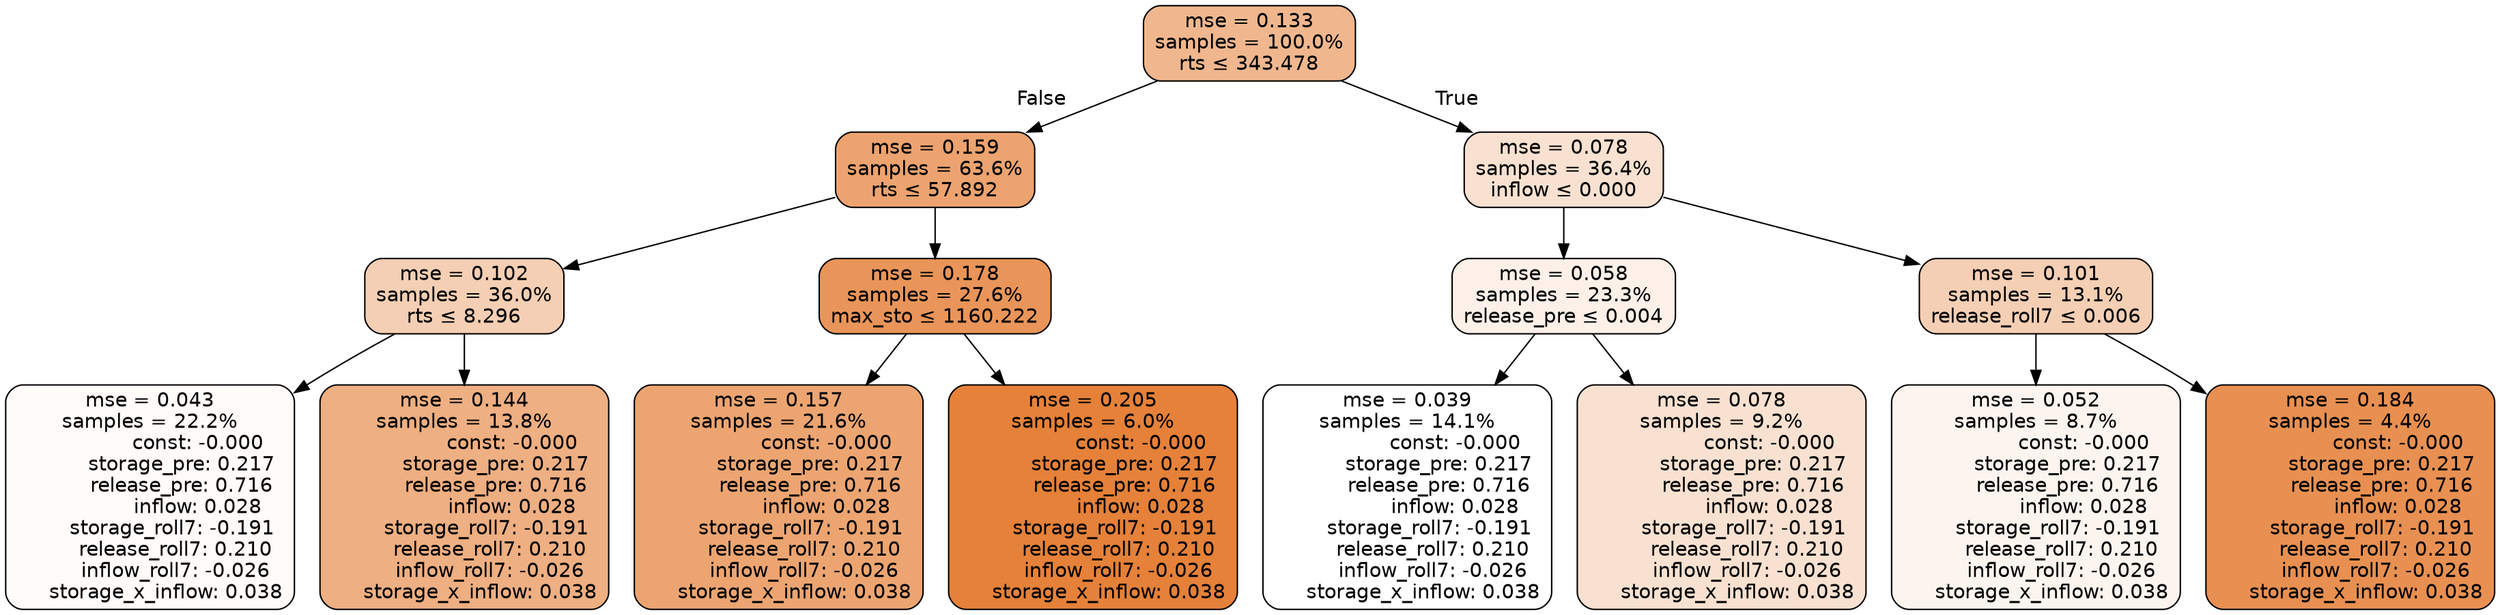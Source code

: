 digraph tree {
node [shape=rectangle, style="filled, rounded", color="black", fontname=helvetica] ;
edge [fontname=helvetica] ;
	"0" [label="mse = 0.133
samples = 100.0%
rts &le; 343.478", fillcolor="#f0b78e"]
	"1" [label="mse = 0.159
samples = 63.6%
rts &le; 57.892", fillcolor="#eca36f"]
	"2" [label="mse = 0.102
samples = 36.0%
rts &le; 8.296", fillcolor="#f5cfb3"]
	"3" [label="mse = 0.043
samples = 22.2%
               const: -0.000
          storage_pre: 0.217
          release_pre: 0.716
               inflow: 0.028
       storage_roll7: -0.191
        release_roll7: 0.210
        inflow_roll7: -0.026
     storage_x_inflow: 0.038", fillcolor="#fefbf9"]
	"4" [label="mse = 0.144
samples = 13.8%
               const: -0.000
          storage_pre: 0.217
          release_pre: 0.716
               inflow: 0.028
       storage_roll7: -0.191
        release_roll7: 0.210
        inflow_roll7: -0.026
     storage_x_inflow: 0.038", fillcolor="#eeaf82"]
	"5" [label="mse = 0.178
samples = 27.6%
max_sto &le; 1160.222", fillcolor="#e99559"]
	"6" [label="mse = 0.157
samples = 21.6%
               const: -0.000
          storage_pre: 0.217
          release_pre: 0.716
               inflow: 0.028
       storage_roll7: -0.191
        release_roll7: 0.210
        inflow_roll7: -0.026
     storage_x_inflow: 0.038", fillcolor="#eca571"]
	"7" [label="mse = 0.205
samples = 6.0%
               const: -0.000
          storage_pre: 0.217
          release_pre: 0.716
               inflow: 0.028
       storage_roll7: -0.191
        release_roll7: 0.210
        inflow_roll7: -0.026
     storage_x_inflow: 0.038", fillcolor="#e58139"]
	"8" [label="mse = 0.078
samples = 36.4%
inflow &le; 0.000", fillcolor="#f8e1d0"]
	"9" [label="mse = 0.058
samples = 23.3%
release_pre &le; 0.004", fillcolor="#fcf0e8"]
	"10" [label="mse = 0.039
samples = 14.1%
               const: -0.000
          storage_pre: 0.217
          release_pre: 0.716
               inflow: 0.028
       storage_roll7: -0.191
        release_roll7: 0.210
        inflow_roll7: -0.026
     storage_x_inflow: 0.038", fillcolor="#ffffff"]
	"11" [label="mse = 0.078
samples = 9.2%
               const: -0.000
          storage_pre: 0.217
          release_pre: 0.716
               inflow: 0.028
       storage_roll7: -0.191
        release_roll7: 0.210
        inflow_roll7: -0.026
     storage_x_inflow: 0.038", fillcolor="#f8e1d0"]
	"12" [label="mse = 0.101
samples = 13.1%
release_roll7 &le; 0.006", fillcolor="#f5cfb4"]
	"13" [label="mse = 0.052
samples = 8.7%
               const: -0.000
          storage_pre: 0.217
          release_pre: 0.716
               inflow: 0.028
       storage_roll7: -0.191
        release_roll7: 0.210
        inflow_roll7: -0.026
     storage_x_inflow: 0.038", fillcolor="#fcf5ef"]
	"14" [label="mse = 0.184
samples = 4.4%
               const: -0.000
          storage_pre: 0.217
          release_pre: 0.716
               inflow: 0.028
       storage_roll7: -0.191
        release_roll7: 0.210
        inflow_roll7: -0.026
     storage_x_inflow: 0.038", fillcolor="#e89051"]

	"0" -> "1" [labeldistance=2.5, labelangle=45, headlabel="False"]
	"1" -> "2"
	"2" -> "3"
	"2" -> "4"
	"1" -> "5"
	"5" -> "6"
	"5" -> "7"
	"0" -> "8" [labeldistance=2.5, labelangle=-45, headlabel="True"]
	"8" -> "9"
	"9" -> "10"
	"9" -> "11"
	"8" -> "12"
	"12" -> "13"
	"12" -> "14"
}